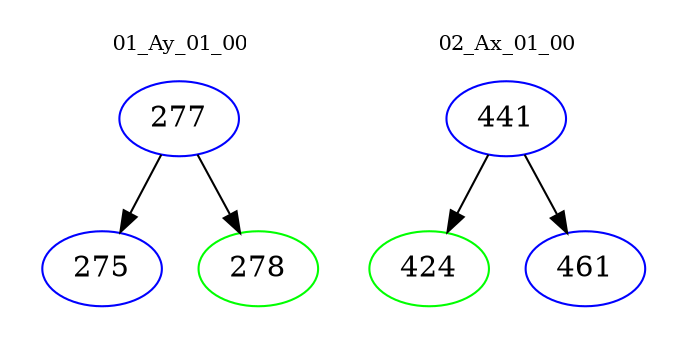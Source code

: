 digraph{
subgraph cluster_0 {
color = white
label = "01_Ay_01_00";
fontsize=10;
T0_277 [label="277", color="blue"]
T0_277 -> T0_275 [color="black"]
T0_275 [label="275", color="blue"]
T0_277 -> T0_278 [color="black"]
T0_278 [label="278", color="green"]
}
subgraph cluster_1 {
color = white
label = "02_Ax_01_00";
fontsize=10;
T1_441 [label="441", color="blue"]
T1_441 -> T1_424 [color="black"]
T1_424 [label="424", color="green"]
T1_441 -> T1_461 [color="black"]
T1_461 [label="461", color="blue"]
}
}
